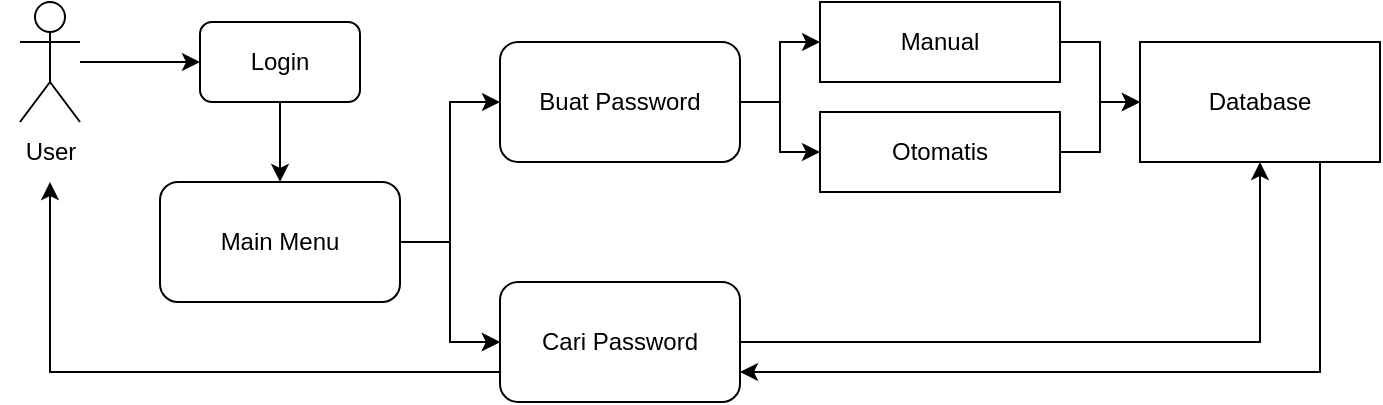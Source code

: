 <mxfile version="23.0.2" type="github">
  <diagram name="Halaman-1" id="JmQ8PP1V4jtjrFHWmhUw">
    <mxGraphModel dx="784" dy="485" grid="1" gridSize="10" guides="1" tooltips="1" connect="1" arrows="1" fold="1" page="1" pageScale="1" pageWidth="827" pageHeight="1169" math="0" shadow="0">
      <root>
        <mxCell id="0" />
        <mxCell id="1" parent="0" />
        <mxCell id="uCg9JGSofBd_ndI0QbJL-6" value="" style="edgeStyle=orthogonalEdgeStyle;rounded=0;orthogonalLoop=1;jettySize=auto;html=1;" edge="1" parent="1" source="uCg9JGSofBd_ndI0QbJL-1" target="uCg9JGSofBd_ndI0QbJL-5">
          <mxGeometry relative="1" as="geometry" />
        </mxCell>
        <mxCell id="uCg9JGSofBd_ndI0QbJL-1" value="Actor" style="shape=umlActor;verticalLabelPosition=top;verticalAlign=bottom;outlineConnect=0;labelPosition=center;align=center;fontFamily=Times New Roman;labelBackgroundColor=none;fontColor=none;noLabel=1;" vertex="1" parent="1">
          <mxGeometry x="130" y="70" width="30" height="60" as="geometry" />
        </mxCell>
        <mxCell id="uCg9JGSofBd_ndI0QbJL-4" value="User" style="text;html=1;align=center;verticalAlign=middle;resizable=0;points=[];autosize=1;strokeColor=none;fillColor=none;" vertex="1" parent="1">
          <mxGeometry x="120" y="130" width="50" height="30" as="geometry" />
        </mxCell>
        <mxCell id="uCg9JGSofBd_ndI0QbJL-8" value="" style="edgeStyle=orthogonalEdgeStyle;rounded=0;orthogonalLoop=1;jettySize=auto;html=1;" edge="1" parent="1" source="uCg9JGSofBd_ndI0QbJL-5" target="uCg9JGSofBd_ndI0QbJL-7">
          <mxGeometry relative="1" as="geometry" />
        </mxCell>
        <mxCell id="uCg9JGSofBd_ndI0QbJL-5" value="Login" style="rounded=1;whiteSpace=wrap;html=1;" vertex="1" parent="1">
          <mxGeometry x="220" y="80" width="80" height="40" as="geometry" />
        </mxCell>
        <mxCell id="uCg9JGSofBd_ndI0QbJL-11" value="" style="edgeStyle=orthogonalEdgeStyle;rounded=0;orthogonalLoop=1;jettySize=auto;html=1;" edge="1" parent="1" source="uCg9JGSofBd_ndI0QbJL-7" target="uCg9JGSofBd_ndI0QbJL-10">
          <mxGeometry relative="1" as="geometry" />
        </mxCell>
        <mxCell id="uCg9JGSofBd_ndI0QbJL-12" value="" style="edgeStyle=orthogonalEdgeStyle;rounded=0;orthogonalLoop=1;jettySize=auto;html=1;" edge="1" parent="1" source="uCg9JGSofBd_ndI0QbJL-7" target="uCg9JGSofBd_ndI0QbJL-10">
          <mxGeometry relative="1" as="geometry" />
        </mxCell>
        <mxCell id="uCg9JGSofBd_ndI0QbJL-13" style="edgeStyle=orthogonalEdgeStyle;rounded=0;orthogonalLoop=1;jettySize=auto;html=1;exitX=1;exitY=0.5;exitDx=0;exitDy=0;entryX=0;entryY=0.5;entryDx=0;entryDy=0;" edge="1" parent="1" source="uCg9JGSofBd_ndI0QbJL-7" target="uCg9JGSofBd_ndI0QbJL-9">
          <mxGeometry relative="1" as="geometry" />
        </mxCell>
        <mxCell id="uCg9JGSofBd_ndI0QbJL-7" value="Main Menu" style="rounded=1;whiteSpace=wrap;html=1;" vertex="1" parent="1">
          <mxGeometry x="200" y="160" width="120" height="60" as="geometry" />
        </mxCell>
        <mxCell id="uCg9JGSofBd_ndI0QbJL-17" style="edgeStyle=orthogonalEdgeStyle;rounded=0;orthogonalLoop=1;jettySize=auto;html=1;exitX=1;exitY=0.5;exitDx=0;exitDy=0;entryX=0;entryY=0.5;entryDx=0;entryDy=0;" edge="1" parent="1" source="uCg9JGSofBd_ndI0QbJL-9" target="uCg9JGSofBd_ndI0QbJL-14">
          <mxGeometry relative="1" as="geometry" />
        </mxCell>
        <mxCell id="uCg9JGSofBd_ndI0QbJL-18" style="edgeStyle=orthogonalEdgeStyle;rounded=0;orthogonalLoop=1;jettySize=auto;html=1;exitX=1;exitY=0.5;exitDx=0;exitDy=0;entryX=0;entryY=0.5;entryDx=0;entryDy=0;" edge="1" parent="1" source="uCg9JGSofBd_ndI0QbJL-9" target="uCg9JGSofBd_ndI0QbJL-16">
          <mxGeometry relative="1" as="geometry" />
        </mxCell>
        <mxCell id="uCg9JGSofBd_ndI0QbJL-9" value="Buat Password" style="rounded=1;whiteSpace=wrap;html=1;" vertex="1" parent="1">
          <mxGeometry x="370" y="90" width="120" height="60" as="geometry" />
        </mxCell>
        <mxCell id="uCg9JGSofBd_ndI0QbJL-23" style="edgeStyle=orthogonalEdgeStyle;rounded=0;orthogonalLoop=1;jettySize=auto;html=1;exitX=1;exitY=0.5;exitDx=0;exitDy=0;entryX=0.5;entryY=1;entryDx=0;entryDy=0;" edge="1" parent="1" source="uCg9JGSofBd_ndI0QbJL-10" target="uCg9JGSofBd_ndI0QbJL-19">
          <mxGeometry relative="1" as="geometry" />
        </mxCell>
        <mxCell id="uCg9JGSofBd_ndI0QbJL-25" style="edgeStyle=orthogonalEdgeStyle;rounded=0;orthogonalLoop=1;jettySize=auto;html=1;exitX=0;exitY=0.75;exitDx=0;exitDy=0;" edge="1" parent="1" source="uCg9JGSofBd_ndI0QbJL-10" target="uCg9JGSofBd_ndI0QbJL-4">
          <mxGeometry relative="1" as="geometry" />
        </mxCell>
        <mxCell id="uCg9JGSofBd_ndI0QbJL-10" value="Cari Password" style="rounded=1;whiteSpace=wrap;html=1;" vertex="1" parent="1">
          <mxGeometry x="370" y="210" width="120" height="60" as="geometry" />
        </mxCell>
        <mxCell id="uCg9JGSofBd_ndI0QbJL-20" value="" style="edgeStyle=orthogonalEdgeStyle;rounded=0;orthogonalLoop=1;jettySize=auto;html=1;" edge="1" parent="1" source="uCg9JGSofBd_ndI0QbJL-14" target="uCg9JGSofBd_ndI0QbJL-19">
          <mxGeometry relative="1" as="geometry" />
        </mxCell>
        <mxCell id="uCg9JGSofBd_ndI0QbJL-14" value="Manual" style="rounded=0;whiteSpace=wrap;html=1;" vertex="1" parent="1">
          <mxGeometry x="530" y="70" width="120" height="40" as="geometry" />
        </mxCell>
        <mxCell id="uCg9JGSofBd_ndI0QbJL-21" value="" style="edgeStyle=orthogonalEdgeStyle;rounded=0;orthogonalLoop=1;jettySize=auto;html=1;" edge="1" parent="1" source="uCg9JGSofBd_ndI0QbJL-16" target="uCg9JGSofBd_ndI0QbJL-19">
          <mxGeometry relative="1" as="geometry" />
        </mxCell>
        <mxCell id="uCg9JGSofBd_ndI0QbJL-16" value="Otomatis" style="rounded=0;whiteSpace=wrap;html=1;" vertex="1" parent="1">
          <mxGeometry x="530" y="125" width="120" height="40" as="geometry" />
        </mxCell>
        <mxCell id="uCg9JGSofBd_ndI0QbJL-24" style="edgeStyle=orthogonalEdgeStyle;rounded=0;orthogonalLoop=1;jettySize=auto;html=1;exitX=0.75;exitY=1;exitDx=0;exitDy=0;entryX=1;entryY=0.75;entryDx=0;entryDy=0;" edge="1" parent="1" source="uCg9JGSofBd_ndI0QbJL-19" target="uCg9JGSofBd_ndI0QbJL-10">
          <mxGeometry relative="1" as="geometry" />
        </mxCell>
        <mxCell id="uCg9JGSofBd_ndI0QbJL-19" value="Database" style="rounded=0;whiteSpace=wrap;html=1;" vertex="1" parent="1">
          <mxGeometry x="690" y="90" width="120" height="60" as="geometry" />
        </mxCell>
      </root>
    </mxGraphModel>
  </diagram>
</mxfile>
